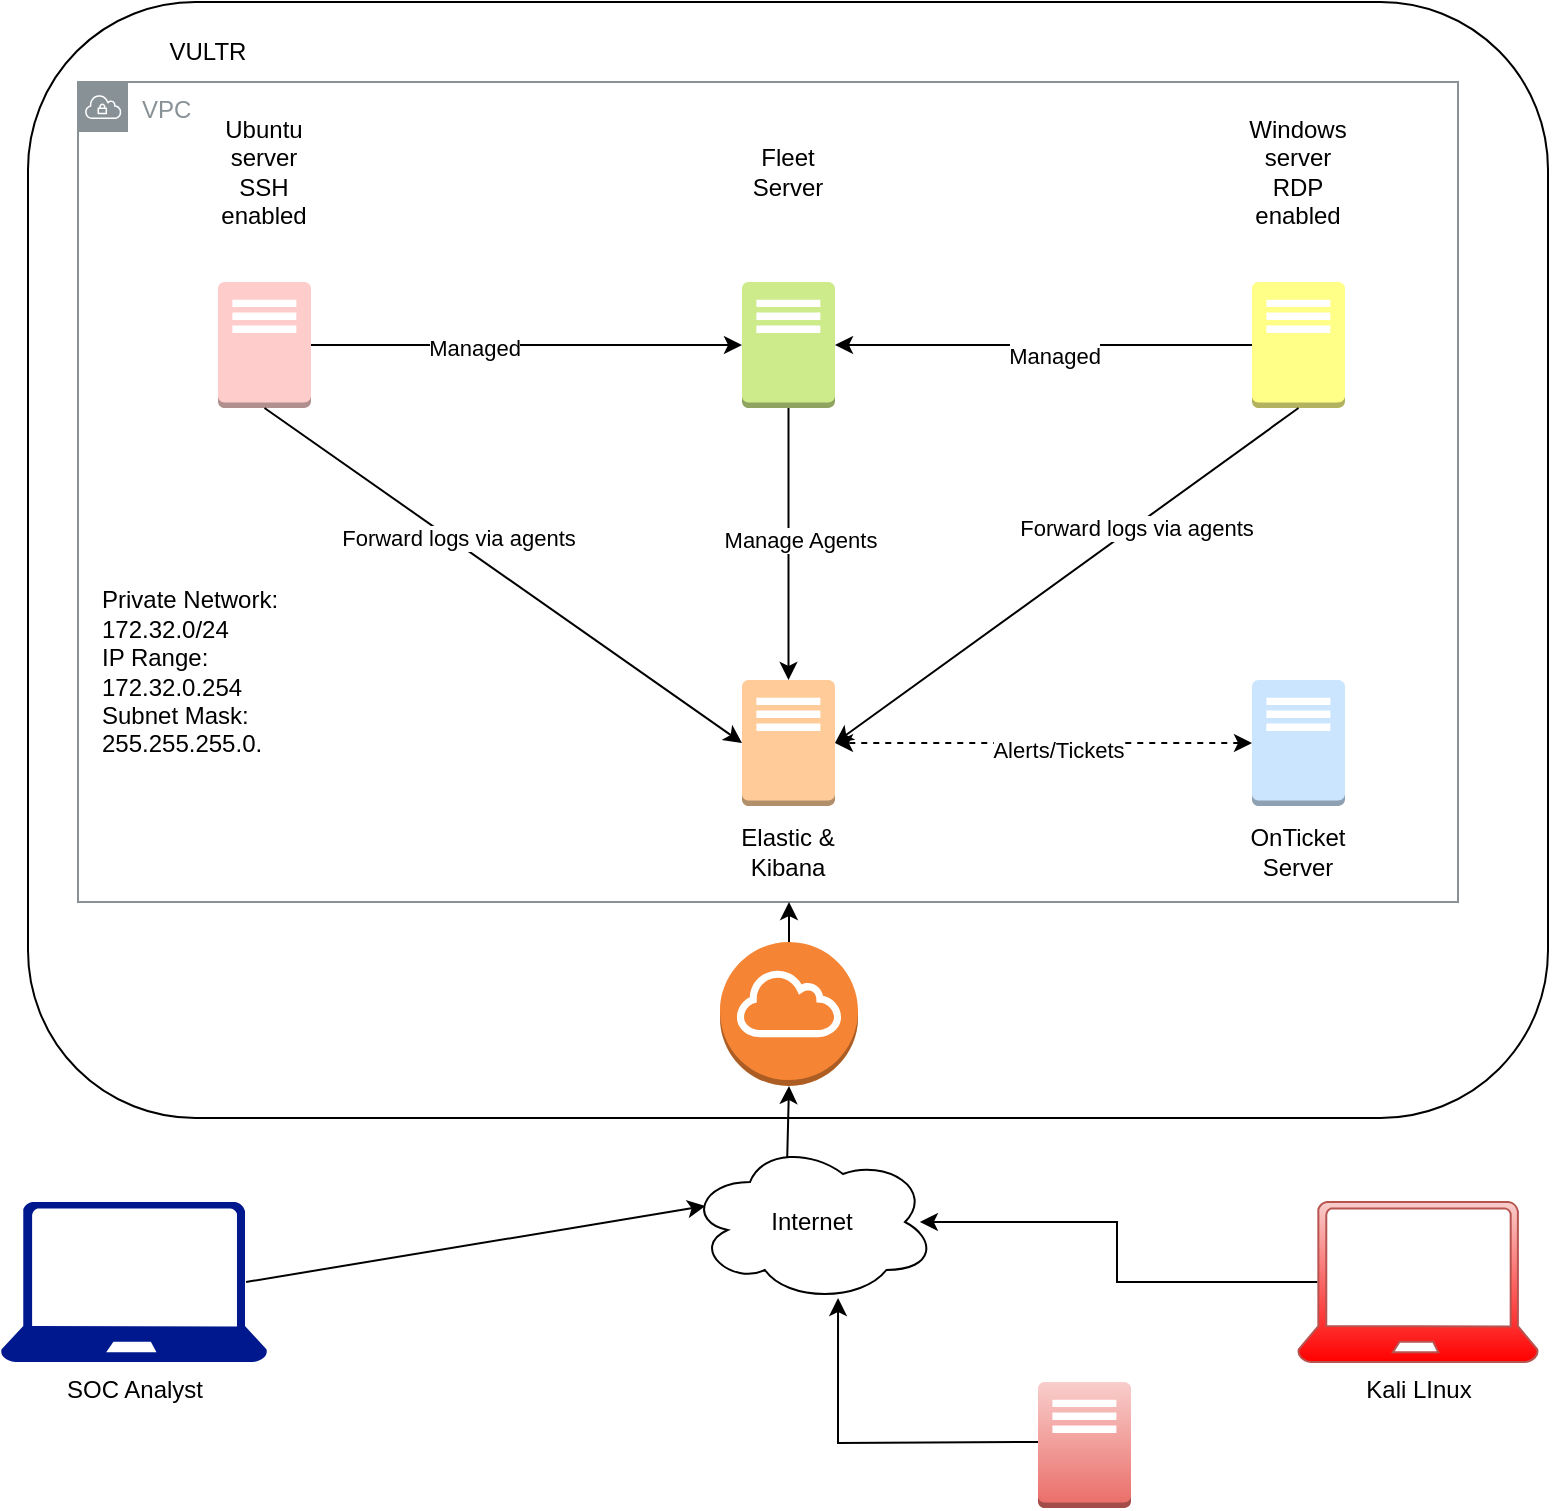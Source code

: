 <mxfile version="24.7.17">
  <diagram name="Page-1" id="H5CIHULa0UfHKtkcHchE">
    <mxGraphModel dx="1203" dy="819" grid="1" gridSize="10" guides="1" tooltips="1" connect="1" arrows="1" fold="1" page="1" pageScale="1" pageWidth="850" pageHeight="1100" math="0" shadow="0">
      <root>
        <mxCell id="0" />
        <mxCell id="1" parent="0" />
        <mxCell id="LhJG_7B_9xfO0NoJyH6I-1" value="" style="rounded=1;whiteSpace=wrap;html=1;" parent="1" vertex="1">
          <mxGeometry x="45" y="40" width="760" height="558" as="geometry" />
        </mxCell>
        <mxCell id="LhJG_7B_9xfO0NoJyH6I-11" value="VPC" style="outlineConnect=0;gradientColor=none;html=1;whiteSpace=wrap;fontSize=12;fontStyle=0;shape=mxgraph.aws4.group;grIcon=mxgraph.aws4.group_vpc;strokeColor=#879196;fillColor=none;verticalAlign=top;align=left;spacingLeft=30;fontColor=#879196;dashed=0;" parent="1" vertex="1">
          <mxGeometry x="70" y="80" width="690" height="410" as="geometry" />
        </mxCell>
        <mxCell id="LhJG_7B_9xfO0NoJyH6I-19" style="rounded=0;orthogonalLoop=1;jettySize=auto;html=1;exitX=0.92;exitY=0.5;exitDx=0;exitDy=0;exitPerimeter=0;entryX=0.07;entryY=0.4;entryDx=0;entryDy=0;entryPerimeter=0;" parent="1" source="LhJG_7B_9xfO0NoJyH6I-8" target="LhJG_7B_9xfO0NoJyH6I-13" edge="1">
          <mxGeometry relative="1" as="geometry">
            <mxPoint x="240" y="600" as="targetPoint" />
          </mxGeometry>
        </mxCell>
        <mxCell id="LhJG_7B_9xfO0NoJyH6I-8" value="SOC Analyst" style="sketch=0;aspect=fixed;pointerEvents=1;shadow=0;dashed=0;html=1;strokeColor=none;labelPosition=center;verticalLabelPosition=bottom;verticalAlign=top;align=center;fillColor=#00188D;shape=mxgraph.azure.laptop" parent="1" vertex="1">
          <mxGeometry x="31.34" y="640" width="133.33" height="80" as="geometry" />
        </mxCell>
        <mxCell id="LhJG_7B_9xfO0NoJyH6I-9" value="Kali LInux" style="verticalLabelPosition=bottom;html=1;verticalAlign=top;align=center;strokeColor=#b85450;fillColor=#f8cecc;shape=mxgraph.azure.laptop;pointerEvents=1;gradientColor=#FF0000;" parent="1" vertex="1">
          <mxGeometry x="680" y="640" width="120" height="80" as="geometry" />
        </mxCell>
        <mxCell id="LhJG_7B_9xfO0NoJyH6I-23" style="edgeStyle=orthogonalEdgeStyle;rounded=0;orthogonalLoop=1;jettySize=auto;html=1;exitX=0.5;exitY=0;exitDx=0;exitDy=0;exitPerimeter=0;" parent="1" source="LhJG_7B_9xfO0NoJyH6I-12" target="LhJG_7B_9xfO0NoJyH6I-11" edge="1">
          <mxGeometry relative="1" as="geometry">
            <Array as="points">
              <mxPoint x="430" y="490" />
              <mxPoint x="430" y="490" />
            </Array>
          </mxGeometry>
        </mxCell>
        <mxCell id="LhJG_7B_9xfO0NoJyH6I-12" value="" style="outlineConnect=0;dashed=0;verticalLabelPosition=bottom;verticalAlign=top;align=center;html=1;shape=mxgraph.aws3.internet_gateway;fillColor=#F58534;gradientColor=none;" parent="1" vertex="1">
          <mxGeometry x="391" y="510" width="69" height="72" as="geometry" />
        </mxCell>
        <mxCell id="LhJG_7B_9xfO0NoJyH6I-13" value="Internet" style="ellipse;shape=cloud;whiteSpace=wrap;html=1;" parent="1" vertex="1">
          <mxGeometry x="375" y="610" width="124" height="80" as="geometry" />
        </mxCell>
        <mxCell id="LhJG_7B_9xfO0NoJyH6I-16" style="edgeStyle=orthogonalEdgeStyle;rounded=0;orthogonalLoop=1;jettySize=auto;html=1;exitX=0.08;exitY=0.5;exitDx=0;exitDy=0;exitPerimeter=0;entryX=0.935;entryY=0.5;entryDx=0;entryDy=0;entryPerimeter=0;" parent="1" source="LhJG_7B_9xfO0NoJyH6I-9" target="LhJG_7B_9xfO0NoJyH6I-13" edge="1">
          <mxGeometry relative="1" as="geometry" />
        </mxCell>
        <mxCell id="LhJG_7B_9xfO0NoJyH6I-17" style="edgeStyle=orthogonalEdgeStyle;rounded=0;orthogonalLoop=1;jettySize=auto;html=1;exitX=0;exitY=0.5;exitDx=0;exitDy=0;entryX=0.605;entryY=0.975;entryDx=0;entryDy=0;entryPerimeter=0;" parent="1" target="LhJG_7B_9xfO0NoJyH6I-13" edge="1">
          <mxGeometry relative="1" as="geometry">
            <mxPoint x="550" y="760" as="sourcePoint" />
          </mxGeometry>
        </mxCell>
        <mxCell id="LhJG_7B_9xfO0NoJyH6I-22" style="edgeStyle=orthogonalEdgeStyle;rounded=0;orthogonalLoop=1;jettySize=auto;html=1;exitX=0.4;exitY=0.1;exitDx=0;exitDy=0;exitPerimeter=0;entryX=0.5;entryY=1;entryDx=0;entryDy=0;entryPerimeter=0;" parent="1" source="LhJG_7B_9xfO0NoJyH6I-13" target="LhJG_7B_9xfO0NoJyH6I-12" edge="1">
          <mxGeometry relative="1" as="geometry" />
        </mxCell>
        <mxCell id="LhJG_7B_9xfO0NoJyH6I-27" value="VULTR" style="text;html=1;align=center;verticalAlign=middle;whiteSpace=wrap;rounded=0;" parent="1" vertex="1">
          <mxGeometry x="104.67" y="50" width="60" height="30" as="geometry" />
        </mxCell>
        <mxCell id="LhJG_7B_9xfO0NoJyH6I-30" value="Elastic &amp;amp; Kibana" style="text;html=1;align=center;verticalAlign=middle;whiteSpace=wrap;rounded=0;" parent="1" vertex="1">
          <mxGeometry x="395" y="450" width="60" height="30" as="geometry" />
        </mxCell>
        <mxCell id="LhJG_7B_9xfO0NoJyH6I-33" value="" style="outlineConnect=0;dashed=0;verticalLabelPosition=bottom;verticalAlign=top;align=center;html=1;shape=mxgraph.aws3.traditional_server;fillColor=#cce5ff;strokeColor=#36393d;" parent="1" vertex="1">
          <mxGeometry x="657" y="379" width="46.5" height="63" as="geometry" />
        </mxCell>
        <mxCell id="LhJG_7B_9xfO0NoJyH6I-34" value="" style="outlineConnect=0;dashed=0;verticalLabelPosition=bottom;verticalAlign=top;align=center;html=1;shape=mxgraph.aws3.traditional_server;fillColor=#ffcc99;strokeColor=#36393d;" parent="1" vertex="1">
          <mxGeometry x="402" y="379" width="46.5" height="63" as="geometry" />
        </mxCell>
        <mxCell id="LhJG_7B_9xfO0NoJyH6I-35" value="" style="outlineConnect=0;dashed=0;verticalLabelPosition=bottom;verticalAlign=top;align=center;html=1;shape=mxgraph.aws3.traditional_server;fillColor=#cdeb8b;strokeColor=#36393d;" parent="1" vertex="1">
          <mxGeometry x="402" y="180" width="46.5" height="63" as="geometry" />
        </mxCell>
        <mxCell id="LhJG_7B_9xfO0NoJyH6I-36" value="" style="outlineConnect=0;dashed=0;verticalLabelPosition=bottom;verticalAlign=top;align=center;html=1;shape=mxgraph.aws3.traditional_server;fillColor=#ffff88;strokeColor=#36393d;" parent="1" vertex="1">
          <mxGeometry x="657" y="180" width="46.5" height="63" as="geometry" />
        </mxCell>
        <mxCell id="LhJG_7B_9xfO0NoJyH6I-37" value="" style="outlineConnect=0;dashed=0;verticalLabelPosition=bottom;verticalAlign=top;align=center;html=1;shape=mxgraph.aws3.traditional_server;fillColor=#ffcccc;strokeColor=#36393d;" parent="1" vertex="1">
          <mxGeometry x="140" y="180" width="46.5" height="63" as="geometry" />
        </mxCell>
        <mxCell id="LhJG_7B_9xfO0NoJyH6I-38" value="" style="outlineConnect=0;dashed=0;verticalLabelPosition=bottom;verticalAlign=top;align=center;html=1;shape=mxgraph.aws3.traditional_server;fillColor=#f8cecc;strokeColor=#b85450;gradientColor=#ea6b66;" parent="1" vertex="1">
          <mxGeometry x="550" y="730" width="46.5" height="63" as="geometry" />
        </mxCell>
        <mxCell id="LhJG_7B_9xfO0NoJyH6I-39" style="edgeStyle=orthogonalEdgeStyle;rounded=0;orthogonalLoop=1;jettySize=auto;html=1;exitX=0.5;exitY=1;exitDx=0;exitDy=0;exitPerimeter=0;entryX=0.5;entryY=0;entryDx=0;entryDy=0;entryPerimeter=0;" parent="1" source="LhJG_7B_9xfO0NoJyH6I-35" target="LhJG_7B_9xfO0NoJyH6I-34" edge="1">
          <mxGeometry relative="1" as="geometry" />
        </mxCell>
        <mxCell id="LhJG_7B_9xfO0NoJyH6I-59" value="Manage Agents" style="edgeLabel;html=1;align=center;verticalAlign=middle;resizable=0;points=[];" parent="LhJG_7B_9xfO0NoJyH6I-39" vertex="1" connectable="0">
          <mxGeometry x="-0.029" y="5" relative="1" as="geometry">
            <mxPoint as="offset" />
          </mxGeometry>
        </mxCell>
        <mxCell id="LhJG_7B_9xfO0NoJyH6I-40" style="rounded=0;orthogonalLoop=1;jettySize=auto;html=1;exitX=0.5;exitY=1;exitDx=0;exitDy=0;exitPerimeter=0;entryX=0;entryY=0.5;entryDx=0;entryDy=0;entryPerimeter=0;" parent="1" source="LhJG_7B_9xfO0NoJyH6I-37" target="LhJG_7B_9xfO0NoJyH6I-34" edge="1">
          <mxGeometry relative="1" as="geometry" />
        </mxCell>
        <mxCell id="LhJG_7B_9xfO0NoJyH6I-60" value="Forward logs via agents" style="edgeLabel;html=1;align=center;verticalAlign=middle;resizable=0;points=[];" parent="LhJG_7B_9xfO0NoJyH6I-40" vertex="1" connectable="0">
          <mxGeometry x="-0.201" y="2" relative="1" as="geometry">
            <mxPoint y="-1" as="offset" />
          </mxGeometry>
        </mxCell>
        <mxCell id="LhJG_7B_9xfO0NoJyH6I-41" style="rounded=0;orthogonalLoop=1;jettySize=auto;html=1;exitX=0.5;exitY=1;exitDx=0;exitDy=0;exitPerimeter=0;entryX=1;entryY=0.5;entryDx=0;entryDy=0;entryPerimeter=0;" parent="1" source="LhJG_7B_9xfO0NoJyH6I-36" target="LhJG_7B_9xfO0NoJyH6I-34" edge="1">
          <mxGeometry relative="1" as="geometry" />
        </mxCell>
        <mxCell id="LhJG_7B_9xfO0NoJyH6I-61" value="Forward logs via agents" style="edgeLabel;html=1;align=center;verticalAlign=middle;resizable=0;points=[];" parent="LhJG_7B_9xfO0NoJyH6I-41" vertex="1" connectable="0">
          <mxGeometry x="-0.294" y="1" relative="1" as="geometry">
            <mxPoint as="offset" />
          </mxGeometry>
        </mxCell>
        <mxCell id="LhJG_7B_9xfO0NoJyH6I-47" style="edgeStyle=orthogonalEdgeStyle;rounded=0;orthogonalLoop=1;jettySize=auto;html=1;exitX=0;exitY=0.5;exitDx=0;exitDy=0;exitPerimeter=0;entryX=1;entryY=0.5;entryDx=0;entryDy=0;entryPerimeter=0;dashed=1;endArrow=classic;endFill=1;startArrow=classic;startFill=1;" parent="1" source="LhJG_7B_9xfO0NoJyH6I-33" target="LhJG_7B_9xfO0NoJyH6I-34" edge="1">
          <mxGeometry relative="1" as="geometry" />
        </mxCell>
        <mxCell id="LhJG_7B_9xfO0NoJyH6I-56" value="Alerts/Tickets" style="edgeLabel;html=1;align=center;verticalAlign=middle;resizable=0;points=[];" parent="LhJG_7B_9xfO0NoJyH6I-47" vertex="1" connectable="0">
          <mxGeometry x="-0.07" y="3" relative="1" as="geometry">
            <mxPoint as="offset" />
          </mxGeometry>
        </mxCell>
        <mxCell id="LhJG_7B_9xfO0NoJyH6I-48" value="Ubuntu server SSH enabled" style="text;html=1;align=center;verticalAlign=middle;whiteSpace=wrap;rounded=0;" parent="1" vertex="1">
          <mxGeometry x="133.25" y="110" width="60" height="30" as="geometry" />
        </mxCell>
        <mxCell id="LhJG_7B_9xfO0NoJyH6I-49" value="Fleet Server" style="text;html=1;align=center;verticalAlign=middle;whiteSpace=wrap;rounded=0;" parent="1" vertex="1">
          <mxGeometry x="395" y="110" width="60" height="30" as="geometry" />
        </mxCell>
        <mxCell id="LhJG_7B_9xfO0NoJyH6I-50" value="Windows server RDP enabled" style="text;html=1;align=center;verticalAlign=middle;whiteSpace=wrap;rounded=0;" parent="1" vertex="1">
          <mxGeometry x="650.25" y="110" width="60" height="30" as="geometry" />
        </mxCell>
        <mxCell id="LhJG_7B_9xfO0NoJyH6I-51" style="edgeStyle=orthogonalEdgeStyle;rounded=0;orthogonalLoop=1;jettySize=auto;html=1;exitX=1;exitY=0.5;exitDx=0;exitDy=0;exitPerimeter=0;entryX=0;entryY=0.5;entryDx=0;entryDy=0;entryPerimeter=0;" parent="1" source="LhJG_7B_9xfO0NoJyH6I-37" target="LhJG_7B_9xfO0NoJyH6I-35" edge="1">
          <mxGeometry relative="1" as="geometry" />
        </mxCell>
        <mxCell id="LhJG_7B_9xfO0NoJyH6I-57" value="Managed" style="edgeLabel;html=1;align=center;verticalAlign=middle;resizable=0;points=[];" parent="LhJG_7B_9xfO0NoJyH6I-51" vertex="1" connectable="0">
          <mxGeometry x="-0.244" relative="1" as="geometry">
            <mxPoint y="1" as="offset" />
          </mxGeometry>
        </mxCell>
        <mxCell id="LhJG_7B_9xfO0NoJyH6I-52" style="edgeStyle=orthogonalEdgeStyle;rounded=0;orthogonalLoop=1;jettySize=auto;html=1;exitX=0;exitY=0.5;exitDx=0;exitDy=0;exitPerimeter=0;entryX=1;entryY=0.5;entryDx=0;entryDy=0;entryPerimeter=0;" parent="1" source="LhJG_7B_9xfO0NoJyH6I-36" target="LhJG_7B_9xfO0NoJyH6I-35" edge="1">
          <mxGeometry relative="1" as="geometry" />
        </mxCell>
        <mxCell id="LhJG_7B_9xfO0NoJyH6I-58" value="Managed" style="edgeLabel;html=1;align=center;verticalAlign=middle;resizable=0;points=[];" parent="LhJG_7B_9xfO0NoJyH6I-52" vertex="1" connectable="0">
          <mxGeometry x="-0.05" y="5" relative="1" as="geometry">
            <mxPoint as="offset" />
          </mxGeometry>
        </mxCell>
        <mxCell id="LhJG_7B_9xfO0NoJyH6I-53" value="OnTicket Server" style="text;html=1;align=center;verticalAlign=middle;whiteSpace=wrap;rounded=0;" parent="1" vertex="1">
          <mxGeometry x="650" y="450" width="60" height="30" as="geometry" />
        </mxCell>
        <mxCell id="1WzqkuWj_8uISui3xzmY-1" value="Private Network: 172.32.0/24&lt;br&gt;IP Range: 172.32.0.254&lt;br&gt;&lt;div style=&quot;&quot;&gt;&lt;span style=&quot;background-color: initial;&quot;&gt;Subnet Mask: 255.255.255.0.&lt;/span&gt;&lt;/div&gt;" style="text;html=1;align=left;verticalAlign=middle;whiteSpace=wrap;rounded=0;" vertex="1" parent="1">
          <mxGeometry x="80" y="360" width="100" height="30" as="geometry" />
        </mxCell>
      </root>
    </mxGraphModel>
  </diagram>
</mxfile>
